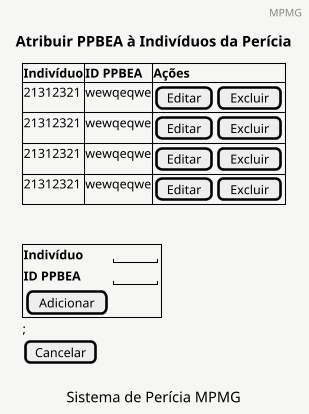 
@startsalt
<style>
saltDiagram {
  BackgroundColor #f6f6f5
}
</style>
skinparam dpi 100
title Atribuir PPBEA à Indivíduos da Perícia
header MPMG
caption Sistema de Perícia MPMG
{

    {#
        **Indivíduo** | **ID PPBEA** | **Ações**
        21312321 | wewqeqwe | {[Editar] | [Excluir]}
        21312321 | wewqeqwe | {[Editar] | [Excluir]}
        21312321 | wewqeqwe | {[Editar] | [Excluir]}
        21312321 | wewqeqwe | {[Editar] | [Excluir]}

    }
    .
    .
    {^
        **Indivíduo** | "     "
        **ID PPBEA** | "     "

        {[Adicionar]}

    }
    ;
    [Cancelar]
                .

}
@endsalt
